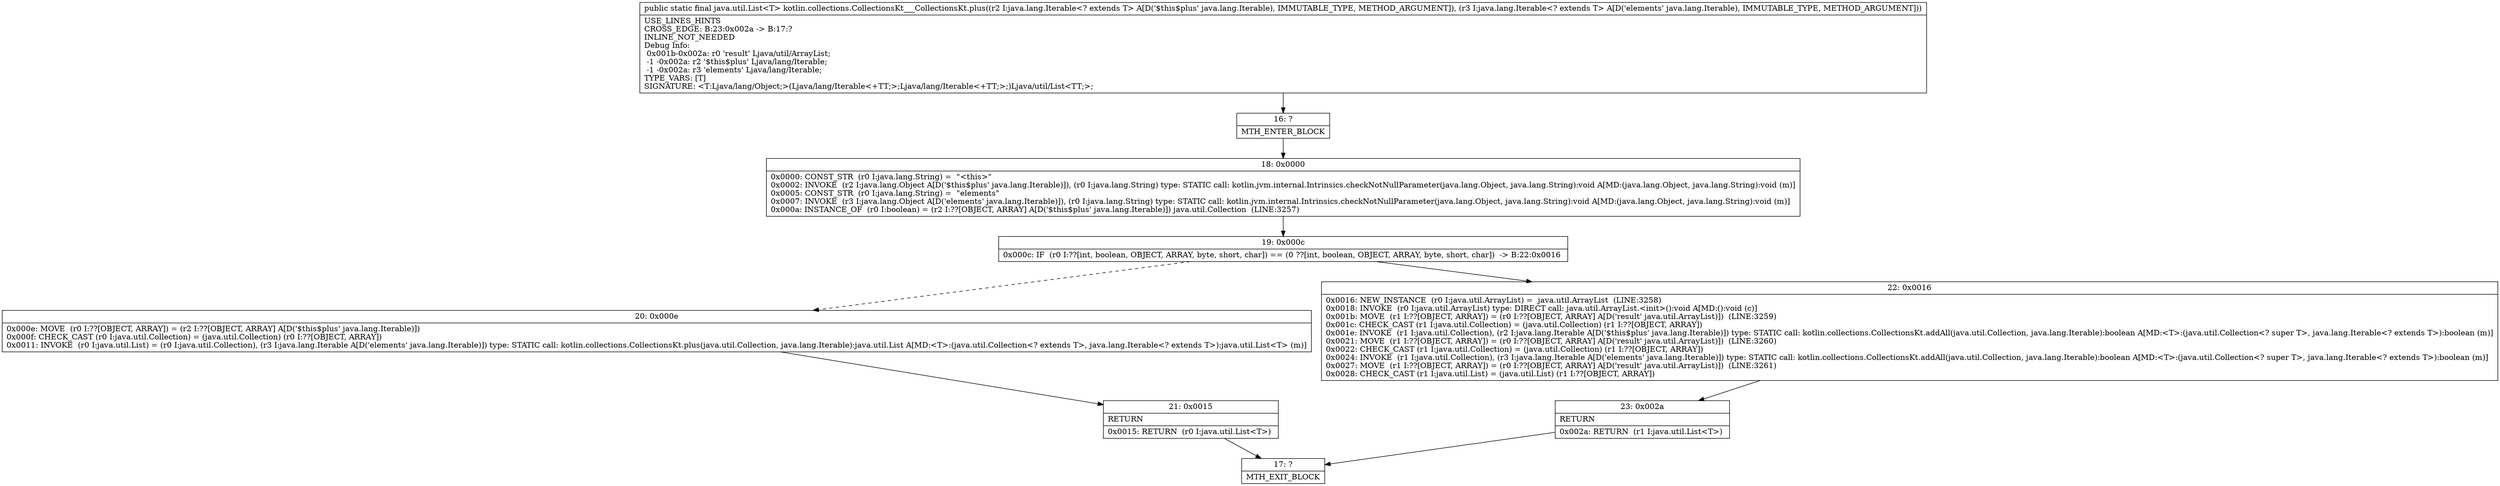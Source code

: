 digraph "CFG forkotlin.collections.CollectionsKt___CollectionsKt.plus(Ljava\/lang\/Iterable;Ljava\/lang\/Iterable;)Ljava\/util\/List;" {
Node_16 [shape=record,label="{16\:\ ?|MTH_ENTER_BLOCK\l}"];
Node_18 [shape=record,label="{18\:\ 0x0000|0x0000: CONST_STR  (r0 I:java.lang.String) =  \"\<this\>\" \l0x0002: INVOKE  (r2 I:java.lang.Object A[D('$this$plus' java.lang.Iterable)]), (r0 I:java.lang.String) type: STATIC call: kotlin.jvm.internal.Intrinsics.checkNotNullParameter(java.lang.Object, java.lang.String):void A[MD:(java.lang.Object, java.lang.String):void (m)]\l0x0005: CONST_STR  (r0 I:java.lang.String) =  \"elements\" \l0x0007: INVOKE  (r3 I:java.lang.Object A[D('elements' java.lang.Iterable)]), (r0 I:java.lang.String) type: STATIC call: kotlin.jvm.internal.Intrinsics.checkNotNullParameter(java.lang.Object, java.lang.String):void A[MD:(java.lang.Object, java.lang.String):void (m)]\l0x000a: INSTANCE_OF  (r0 I:boolean) = (r2 I:??[OBJECT, ARRAY] A[D('$this$plus' java.lang.Iterable)]) java.util.Collection  (LINE:3257)\l}"];
Node_19 [shape=record,label="{19\:\ 0x000c|0x000c: IF  (r0 I:??[int, boolean, OBJECT, ARRAY, byte, short, char]) == (0 ??[int, boolean, OBJECT, ARRAY, byte, short, char])  \-\> B:22:0x0016 \l}"];
Node_20 [shape=record,label="{20\:\ 0x000e|0x000e: MOVE  (r0 I:??[OBJECT, ARRAY]) = (r2 I:??[OBJECT, ARRAY] A[D('$this$plus' java.lang.Iterable)]) \l0x000f: CHECK_CAST (r0 I:java.util.Collection) = (java.util.Collection) (r0 I:??[OBJECT, ARRAY]) \l0x0011: INVOKE  (r0 I:java.util.List) = (r0 I:java.util.Collection), (r3 I:java.lang.Iterable A[D('elements' java.lang.Iterable)]) type: STATIC call: kotlin.collections.CollectionsKt.plus(java.util.Collection, java.lang.Iterable):java.util.List A[MD:\<T\>:(java.util.Collection\<? extends T\>, java.lang.Iterable\<? extends T\>):java.util.List\<T\> (m)]\l}"];
Node_21 [shape=record,label="{21\:\ 0x0015|RETURN\l|0x0015: RETURN  (r0 I:java.util.List\<T\>) \l}"];
Node_17 [shape=record,label="{17\:\ ?|MTH_EXIT_BLOCK\l}"];
Node_22 [shape=record,label="{22\:\ 0x0016|0x0016: NEW_INSTANCE  (r0 I:java.util.ArrayList) =  java.util.ArrayList  (LINE:3258)\l0x0018: INVOKE  (r0 I:java.util.ArrayList) type: DIRECT call: java.util.ArrayList.\<init\>():void A[MD:():void (c)]\l0x001b: MOVE  (r1 I:??[OBJECT, ARRAY]) = (r0 I:??[OBJECT, ARRAY] A[D('result' java.util.ArrayList)])  (LINE:3259)\l0x001c: CHECK_CAST (r1 I:java.util.Collection) = (java.util.Collection) (r1 I:??[OBJECT, ARRAY]) \l0x001e: INVOKE  (r1 I:java.util.Collection), (r2 I:java.lang.Iterable A[D('$this$plus' java.lang.Iterable)]) type: STATIC call: kotlin.collections.CollectionsKt.addAll(java.util.Collection, java.lang.Iterable):boolean A[MD:\<T\>:(java.util.Collection\<? super T\>, java.lang.Iterable\<? extends T\>):boolean (m)]\l0x0021: MOVE  (r1 I:??[OBJECT, ARRAY]) = (r0 I:??[OBJECT, ARRAY] A[D('result' java.util.ArrayList)])  (LINE:3260)\l0x0022: CHECK_CAST (r1 I:java.util.Collection) = (java.util.Collection) (r1 I:??[OBJECT, ARRAY]) \l0x0024: INVOKE  (r1 I:java.util.Collection), (r3 I:java.lang.Iterable A[D('elements' java.lang.Iterable)]) type: STATIC call: kotlin.collections.CollectionsKt.addAll(java.util.Collection, java.lang.Iterable):boolean A[MD:\<T\>:(java.util.Collection\<? super T\>, java.lang.Iterable\<? extends T\>):boolean (m)]\l0x0027: MOVE  (r1 I:??[OBJECT, ARRAY]) = (r0 I:??[OBJECT, ARRAY] A[D('result' java.util.ArrayList)])  (LINE:3261)\l0x0028: CHECK_CAST (r1 I:java.util.List) = (java.util.List) (r1 I:??[OBJECT, ARRAY]) \l}"];
Node_23 [shape=record,label="{23\:\ 0x002a|RETURN\l|0x002a: RETURN  (r1 I:java.util.List\<T\>) \l}"];
MethodNode[shape=record,label="{public static final java.util.List\<T\> kotlin.collections.CollectionsKt___CollectionsKt.plus((r2 I:java.lang.Iterable\<? extends T\> A[D('$this$plus' java.lang.Iterable), IMMUTABLE_TYPE, METHOD_ARGUMENT]), (r3 I:java.lang.Iterable\<? extends T\> A[D('elements' java.lang.Iterable), IMMUTABLE_TYPE, METHOD_ARGUMENT]))  | USE_LINES_HINTS\lCROSS_EDGE: B:23:0x002a \-\> B:17:?\lINLINE_NOT_NEEDED\lDebug Info:\l  0x001b\-0x002a: r0 'result' Ljava\/util\/ArrayList;\l  \-1 \-0x002a: r2 '$this$plus' Ljava\/lang\/Iterable;\l  \-1 \-0x002a: r3 'elements' Ljava\/lang\/Iterable;\lTYPE_VARS: [T]\lSIGNATURE: \<T:Ljava\/lang\/Object;\>(Ljava\/lang\/Iterable\<+TT;\>;Ljava\/lang\/Iterable\<+TT;\>;)Ljava\/util\/List\<TT;\>;\l}"];
MethodNode -> Node_16;Node_16 -> Node_18;
Node_18 -> Node_19;
Node_19 -> Node_20[style=dashed];
Node_19 -> Node_22;
Node_20 -> Node_21;
Node_21 -> Node_17;
Node_22 -> Node_23;
Node_23 -> Node_17;
}

